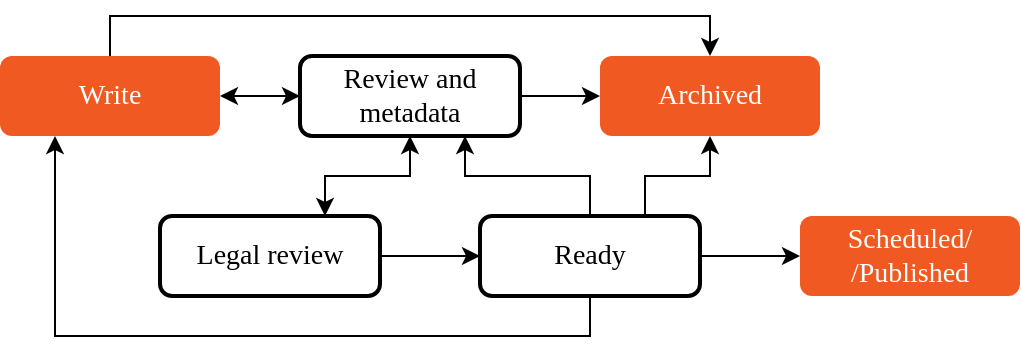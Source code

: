 <mxfile version="13.11.0" type="github"><diagram id="R6gZRPhrKNKfsel5mfTR" name="Page-1"><mxGraphModel dx="1512" dy="824" grid="1" gridSize="10" guides="1" tooltips="1" connect="1" arrows="1" fold="0" page="1" pageScale="1" pageWidth="850" pageHeight="1100" math="0" shadow="0" extFonts="GT Walsheim^https://docs.kontent.ai/fonts/GT-Walsheim-Regular.woff"><root><mxCell id="0"/><mxCell id="1" parent="0"/><mxCell id="PjWOHpHIm77XOdcT1b0L-11" style="edgeStyle=orthogonalEdgeStyle;rounded=0;orthogonalLoop=1;jettySize=auto;html=1;entryX=0;entryY=0.5;entryDx=0;entryDy=0;startArrow=classic;startFill=1;" parent="1" source="PjWOHpHIm77XOdcT1b0L-1" target="PjWOHpHIm77XOdcT1b0L-2" edge="1"><mxGeometry relative="1" as="geometry"/></mxCell><mxCell id="Cd2Afq7rqMDSJOwRXKLk-1" style="edgeStyle=orthogonalEdgeStyle;rounded=0;orthogonalLoop=1;jettySize=auto;html=1;entryX=0.5;entryY=0;entryDx=0;entryDy=0;" parent="1" source="PjWOHpHIm77XOdcT1b0L-1" target="PjWOHpHIm77XOdcT1b0L-7" edge="1"><mxGeometry relative="1" as="geometry"><Array as="points"><mxPoint x="65" y="10"/><mxPoint x="365" y="10"/></Array></mxGeometry></mxCell><mxCell id="PjWOHpHIm77XOdcT1b0L-1" value="Write" style="rounded=1;whiteSpace=wrap;html=1;fillColor=#F05A22;strokeColor=none;fontStyle=0;perimeterSpacing=0;shadow=0;glass=0;comic=0;strokeWidth=2;fontColor=#FFFFFF;fontFamily=GT Walsheim;fontSize=14;" parent="1" vertex="1"><mxGeometry x="10" y="30" width="110" height="40" as="geometry"/></mxCell><mxCell id="PjWOHpHIm77XOdcT1b0L-13" style="edgeStyle=orthogonalEdgeStyle;rounded=0;orthogonalLoop=1;jettySize=auto;html=1;entryX=0.75;entryY=0;entryDx=0;entryDy=0;startArrow=classic;startFill=1;endArrow=classic;endFill=1;" parent="1" source="PjWOHpHIm77XOdcT1b0L-2" target="PjWOHpHIm77XOdcT1b0L-3" edge="1"><mxGeometry relative="1" as="geometry"/></mxCell><mxCell id="Cd2Afq7rqMDSJOwRXKLk-2" style="edgeStyle=orthogonalEdgeStyle;rounded=0;orthogonalLoop=1;jettySize=auto;html=1;entryX=0;entryY=0.5;entryDx=0;entryDy=0;" parent="1" source="PjWOHpHIm77XOdcT1b0L-2" target="PjWOHpHIm77XOdcT1b0L-7" edge="1"><mxGeometry relative="1" as="geometry"/></mxCell><mxCell id="PjWOHpHIm77XOdcT1b0L-2" value="Review and metadata" style="rounded=1;whiteSpace=wrap;html=1;fillColor=none;strokeColor=#000000;fontStyle=0;strokeWidth=2;fontFamily=GT Walsheim;fontSize=14;" parent="1" vertex="1"><mxGeometry x="160" y="30" width="110" height="40" as="geometry"/></mxCell><mxCell id="PjWOHpHIm77XOdcT1b0L-14" style="edgeStyle=orthogonalEdgeStyle;rounded=0;orthogonalLoop=1;jettySize=auto;html=1;entryX=0;entryY=0.5;entryDx=0;entryDy=0;startArrow=none;startFill=0;endArrow=classic;endFill=1;" parent="1" source="PjWOHpHIm77XOdcT1b0L-3" target="PjWOHpHIm77XOdcT1b0L-4" edge="1"><mxGeometry relative="1" as="geometry"/></mxCell><mxCell id="PjWOHpHIm77XOdcT1b0L-3" value="Legal review" style="rounded=1;whiteSpace=wrap;html=1;fillColor=#ffffff;strokeColor=#000000;fontStyle=0;fontFamily=GT Walsheim;fontSize=14;strokeWidth=2;" parent="1" vertex="1"><mxGeometry x="90" y="110" width="110" height="40" as="geometry"/></mxCell><mxCell id="PjWOHpHIm77XOdcT1b0L-17" style="edgeStyle=orthogonalEdgeStyle;rounded=0;orthogonalLoop=1;jettySize=auto;html=1;entryX=0.25;entryY=1;entryDx=0;entryDy=0;startArrow=none;startFill=0;endArrow=classic;endFill=1;" parent="1" source="PjWOHpHIm77XOdcT1b0L-4" target="PjWOHpHIm77XOdcT1b0L-1" edge="1"><mxGeometry relative="1" as="geometry"><Array as="points"><mxPoint x="305" y="170"/><mxPoint x="38" y="170"/></Array></mxGeometry></mxCell><mxCell id="PjWOHpHIm77XOdcT1b0L-19" style="edgeStyle=orthogonalEdgeStyle;rounded=0;orthogonalLoop=1;jettySize=auto;html=1;entryX=0;entryY=0.5;entryDx=0;entryDy=0;startArrow=none;startFill=0;endArrow=classic;endFill=1;" parent="1" source="PjWOHpHIm77XOdcT1b0L-4" target="PjWOHpHIm77XOdcT1b0L-6" edge="1"><mxGeometry relative="1" as="geometry"/></mxCell><mxCell id="Cd2Afq7rqMDSJOwRXKLk-3" style="edgeStyle=orthogonalEdgeStyle;rounded=0;orthogonalLoop=1;jettySize=auto;html=1;entryX=0.75;entryY=1;entryDx=0;entryDy=0;" parent="1" source="PjWOHpHIm77XOdcT1b0L-4" target="PjWOHpHIm77XOdcT1b0L-2" edge="1"><mxGeometry relative="1" as="geometry"/></mxCell><mxCell id="Cd2Afq7rqMDSJOwRXKLk-4" style="edgeStyle=orthogonalEdgeStyle;rounded=0;orthogonalLoop=1;jettySize=auto;html=1;exitX=0.75;exitY=0;exitDx=0;exitDy=0;entryX=0.5;entryY=1;entryDx=0;entryDy=0;" parent="1" source="PjWOHpHIm77XOdcT1b0L-4" target="PjWOHpHIm77XOdcT1b0L-7" edge="1"><mxGeometry relative="1" as="geometry"/></mxCell><mxCell id="PjWOHpHIm77XOdcT1b0L-4" value="Ready" style="rounded=1;whiteSpace=wrap;html=1;fillColor=#ffffff;strokeColor=#000000;fontStyle=0;fontFamily=GT Walsheim;fontSize=14;strokeWidth=2;" parent="1" vertex="1"><mxGeometry x="250" y="110" width="110" height="40" as="geometry"/></mxCell><mxCell id="PjWOHpHIm77XOdcT1b0L-6" value="Scheduled/&lt;br style=&quot;font-size: 14px;&quot;&gt;/Published" style="rounded=1;whiteSpace=wrap;html=1;fillColor=#F05A22;strokeColor=none;fontStyle=0;strokeWidth=2;fontFamily=GT Walsheim;FType=w;fontSize=14;fontColor=#FFFFFF;" parent="1" vertex="1"><mxGeometry x="410" y="110" width="110" height="40" as="geometry"/></mxCell><mxCell id="PjWOHpHIm77XOdcT1b0L-7" value="Archived" style="rounded=1;whiteSpace=wrap;html=1;fillColor=#F05A22;strokeColor=none;fontStyle=0;strokeWidth=2;fontFamily=GT Walsheim;fontSize=14;fontColor=#FFFFFF;fontSource=https%3A%2F%2Fdocs.kontent.ai%2Ffonts%2FGT-Walsheim-Regular.woff;" parent="1" vertex="1"><mxGeometry x="310" y="30" width="110" height="40" as="geometry"/></mxCell></root></mxGraphModel></diagram></mxfile>